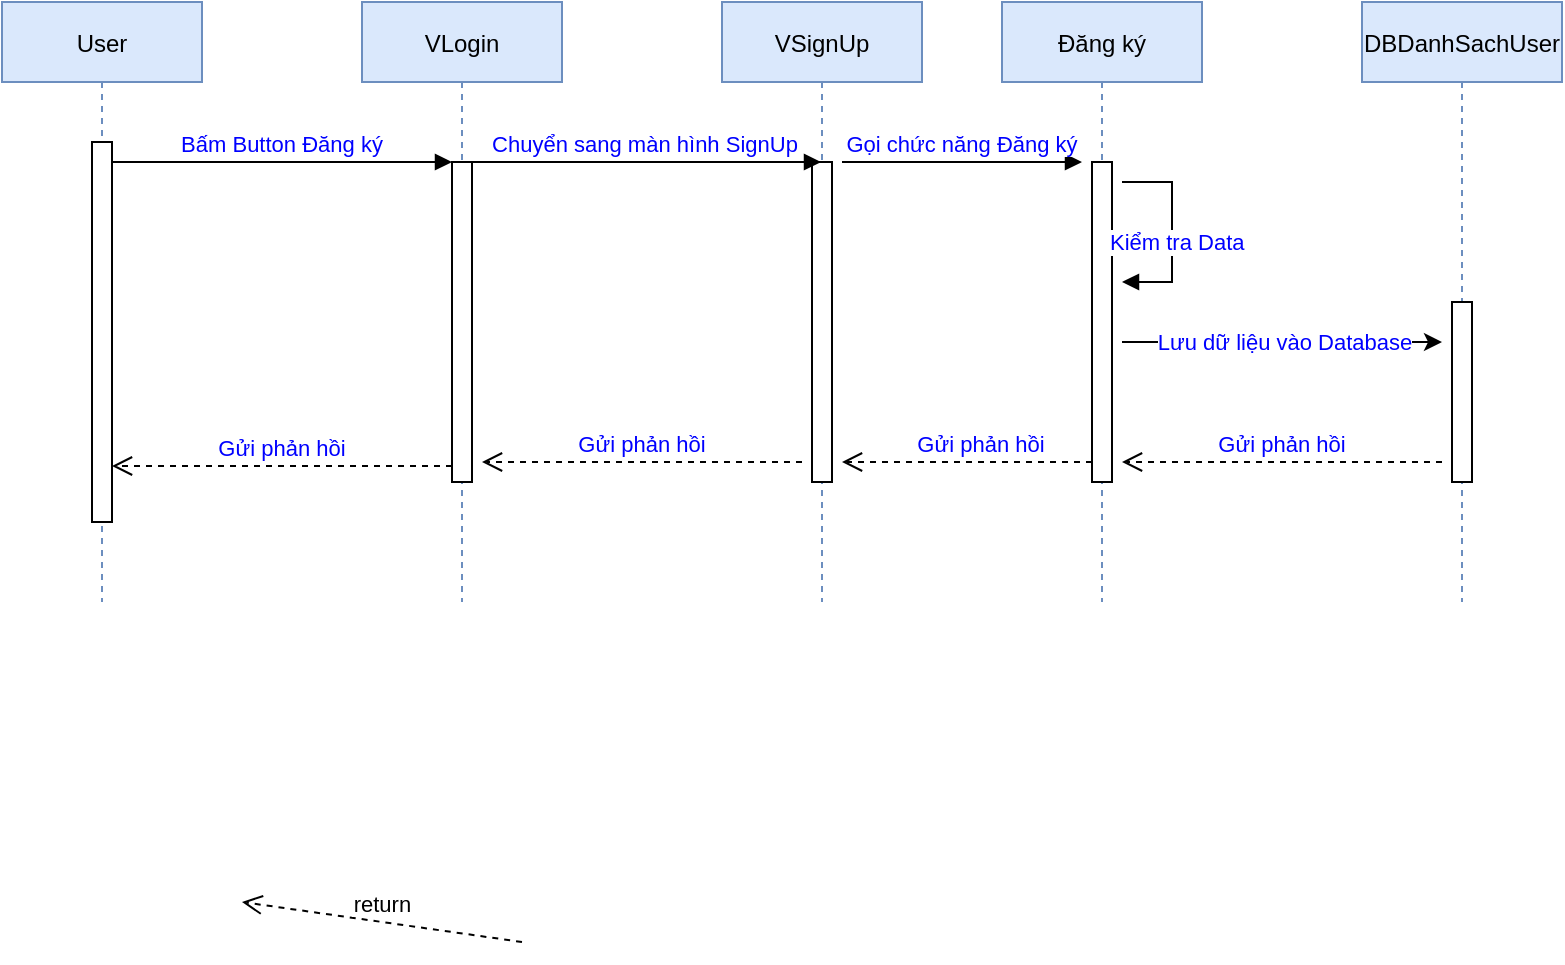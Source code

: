 <mxfile version="14.0.0" type="github">
  <diagram id="kgpKYQtTHZ0yAKxKKP6v" name="Page-1">
    <mxGraphModel dx="1209" dy="637" grid="0" gridSize="10" guides="1" tooltips="1" connect="1" arrows="1" fold="1" page="1" pageScale="1" pageWidth="850" pageHeight="1100" math="0" shadow="0">
      <root>
        <mxCell id="0" />
        <mxCell id="1" parent="0" />
        <mxCell id="3nuBFxr9cyL0pnOWT2aG-1" value="User" style="shape=umlLifeline;perimeter=lifelinePerimeter;container=1;collapsible=0;recursiveResize=0;rounded=0;shadow=0;strokeWidth=1;fillColor=#dae8fc;strokeColor=#6c8ebf;" parent="1" vertex="1">
          <mxGeometry x="40" y="80" width="100" height="300" as="geometry" />
        </mxCell>
        <mxCell id="3nuBFxr9cyL0pnOWT2aG-2" value="" style="points=[];perimeter=orthogonalPerimeter;rounded=0;shadow=0;strokeWidth=1;fontColor=#0000FF;" parent="3nuBFxr9cyL0pnOWT2aG-1" vertex="1">
          <mxGeometry x="45" y="70" width="10" height="190" as="geometry" />
        </mxCell>
        <mxCell id="3nuBFxr9cyL0pnOWT2aG-5" value="VLogin" style="shape=umlLifeline;perimeter=lifelinePerimeter;container=1;collapsible=0;recursiveResize=0;rounded=0;shadow=0;strokeWidth=1;fillColor=#dae8fc;strokeColor=#6c8ebf;" parent="1" vertex="1">
          <mxGeometry x="220" y="80" width="100" height="300" as="geometry" />
        </mxCell>
        <mxCell id="3nuBFxr9cyL0pnOWT2aG-6" value="" style="points=[];perimeter=orthogonalPerimeter;rounded=0;shadow=0;strokeWidth=1;fontColor=#0000FF;" parent="3nuBFxr9cyL0pnOWT2aG-5" vertex="1">
          <mxGeometry x="45" y="80" width="10" height="160" as="geometry" />
        </mxCell>
        <mxCell id="3nuBFxr9cyL0pnOWT2aG-7" value="Gửi phản hồi" style="verticalAlign=bottom;endArrow=open;dashed=1;endSize=8;exitX=0;exitY=0.95;shadow=0;strokeWidth=1;fontColor=#0000FF;" parent="1" source="3nuBFxr9cyL0pnOWT2aG-6" target="3nuBFxr9cyL0pnOWT2aG-2" edge="1">
          <mxGeometry relative="1" as="geometry">
            <mxPoint x="195" y="236" as="targetPoint" />
          </mxGeometry>
        </mxCell>
        <mxCell id="3nuBFxr9cyL0pnOWT2aG-8" value="Bấm Button Đăng ký" style="verticalAlign=bottom;endArrow=block;entryX=0;entryY=0;shadow=0;strokeWidth=1;fontColor=#0000FF;" parent="1" source="3nuBFxr9cyL0pnOWT2aG-2" target="3nuBFxr9cyL0pnOWT2aG-6" edge="1">
          <mxGeometry relative="1" as="geometry">
            <mxPoint x="195" y="160" as="sourcePoint" />
          </mxGeometry>
        </mxCell>
        <mxCell id="3nuBFxr9cyL0pnOWT2aG-10" value="return" style="verticalAlign=bottom;endArrow=open;dashed=1;endSize=8;shadow=0;strokeWidth=1;" parent="1" edge="1">
          <mxGeometry relative="1" as="geometry">
            <mxPoint x="160" y="530" as="targetPoint" />
            <mxPoint x="300" y="550" as="sourcePoint" />
            <Array as="points" />
          </mxGeometry>
        </mxCell>
        <mxCell id="_Tv3PjcK1uFJokNOjP6y-1" value="VSignUp" style="shape=umlLifeline;perimeter=lifelinePerimeter;container=1;collapsible=0;recursiveResize=0;rounded=0;shadow=0;strokeWidth=1;fillColor=#dae8fc;strokeColor=#6c8ebf;" vertex="1" parent="1">
          <mxGeometry x="400" y="80" width="100" height="300" as="geometry" />
        </mxCell>
        <mxCell id="_Tv3PjcK1uFJokNOjP6y-2" value="" style="points=[];perimeter=orthogonalPerimeter;rounded=0;shadow=0;strokeWidth=1;fontColor=#0000FF;" vertex="1" parent="_Tv3PjcK1uFJokNOjP6y-1">
          <mxGeometry x="45" y="80" width="10" height="160" as="geometry" />
        </mxCell>
        <mxCell id="_Tv3PjcK1uFJokNOjP6y-3" value="DBDanhSachUser" style="shape=umlLifeline;perimeter=lifelinePerimeter;container=1;collapsible=0;recursiveResize=0;rounded=0;shadow=0;strokeWidth=1;fillColor=#dae8fc;strokeColor=#6c8ebf;" vertex="1" parent="1">
          <mxGeometry x="720" y="80" width="100" height="300" as="geometry" />
        </mxCell>
        <mxCell id="_Tv3PjcK1uFJokNOjP6y-4" value="" style="points=[];perimeter=orthogonalPerimeter;rounded=0;shadow=0;strokeWidth=1;fontColor=#0000FF;" vertex="1" parent="_Tv3PjcK1uFJokNOjP6y-3">
          <mxGeometry x="45" y="150" width="10" height="90" as="geometry" />
        </mxCell>
        <mxCell id="_Tv3PjcK1uFJokNOjP6y-5" value="Chuyển sang màn hình SignUp" style="verticalAlign=bottom;endArrow=block;shadow=0;strokeWidth=1;fontColor=#0000FF;" edge="1" parent="1" target="_Tv3PjcK1uFJokNOjP6y-1">
          <mxGeometry relative="1" as="geometry">
            <mxPoint x="273" y="160" as="sourcePoint" />
            <mxPoint x="275" y="170.0" as="targetPoint" />
            <Array as="points">
              <mxPoint x="310" y="160" />
              <mxPoint x="330" y="160" />
            </Array>
          </mxGeometry>
        </mxCell>
        <mxCell id="_Tv3PjcK1uFJokNOjP6y-6" value="Đăng ký" style="shape=umlLifeline;perimeter=lifelinePerimeter;container=1;collapsible=0;recursiveResize=0;rounded=0;shadow=0;strokeWidth=1;fillColor=#dae8fc;strokeColor=#6c8ebf;" vertex="1" parent="1">
          <mxGeometry x="540" y="80" width="100" height="300" as="geometry" />
        </mxCell>
        <mxCell id="_Tv3PjcK1uFJokNOjP6y-7" value="" style="points=[];perimeter=orthogonalPerimeter;rounded=0;shadow=0;strokeWidth=1;fontColor=#0000FF;" vertex="1" parent="_Tv3PjcK1uFJokNOjP6y-6">
          <mxGeometry x="45" y="80" width="10" height="160" as="geometry" />
        </mxCell>
        <mxCell id="_Tv3PjcK1uFJokNOjP6y-8" value="Gọi chức năng Đăng ký" style="verticalAlign=bottom;endArrow=block;shadow=0;strokeWidth=1;fontColor=#0000FF;" edge="1" parent="1">
          <mxGeometry relative="1" as="geometry">
            <mxPoint x="460" y="160" as="sourcePoint" />
            <mxPoint x="580" y="160" as="targetPoint" />
            <Array as="points" />
          </mxGeometry>
        </mxCell>
        <mxCell id="_Tv3PjcK1uFJokNOjP6y-17" value="Kiểm tra Data" style="edgeStyle=orthogonalEdgeStyle;html=1;align=left;spacingLeft=2;endArrow=block;rounded=0;fontColor=#0000FF;" edge="1" parent="1">
          <mxGeometry x="1" y="-22" relative="1" as="geometry">
            <mxPoint x="600" y="170" as="sourcePoint" />
            <Array as="points">
              <mxPoint x="625" y="170" />
              <mxPoint x="625" y="220" />
            </Array>
            <mxPoint x="600" y="220" as="targetPoint" />
            <mxPoint x="-10" y="2" as="offset" />
          </mxGeometry>
        </mxCell>
        <mxCell id="_Tv3PjcK1uFJokNOjP6y-22" value="" style="endArrow=classic;html=1;fontColor=#0000FF;" edge="1" parent="1">
          <mxGeometry width="50" height="50" relative="1" as="geometry">
            <mxPoint x="600" y="250" as="sourcePoint" />
            <mxPoint x="760" y="250" as="targetPoint" />
            <Array as="points">
              <mxPoint x="700" y="250" />
            </Array>
          </mxGeometry>
        </mxCell>
        <mxCell id="_Tv3PjcK1uFJokNOjP6y-23" value="Lưu dữ liệu vào Database" style="edgeLabel;html=1;align=center;verticalAlign=middle;resizable=0;points=[];fontColor=#0000FF;" vertex="1" connectable="0" parent="_Tv3PjcK1uFJokNOjP6y-22">
          <mxGeometry x="-0.111" relative="1" as="geometry">
            <mxPoint x="10" as="offset" />
          </mxGeometry>
        </mxCell>
        <mxCell id="_Tv3PjcK1uFJokNOjP6y-24" value="Gửi phản hồi" style="verticalAlign=bottom;endArrow=open;dashed=1;endSize=8;exitX=0;exitY=0.95;shadow=0;strokeWidth=1;fontColor=#0000FF;" edge="1" parent="1">
          <mxGeometry relative="1" as="geometry">
            <mxPoint x="280" y="310" as="targetPoint" />
            <mxPoint x="440" y="310.0" as="sourcePoint" />
          </mxGeometry>
        </mxCell>
        <mxCell id="_Tv3PjcK1uFJokNOjP6y-25" value="Gửi phản hồi" style="verticalAlign=bottom;endArrow=open;dashed=1;endSize=8;shadow=0;strokeWidth=1;fontColor=#0000FF;" edge="1" parent="1">
          <mxGeometry x="-0.111" relative="1" as="geometry">
            <mxPoint x="460" y="310" as="targetPoint" />
            <mxPoint x="585" y="310" as="sourcePoint" />
            <mxPoint as="offset" />
          </mxGeometry>
        </mxCell>
        <mxCell id="_Tv3PjcK1uFJokNOjP6y-26" value="Gửi phản hồi" style="verticalAlign=bottom;endArrow=open;dashed=1;endSize=8;shadow=0;strokeWidth=1;fontColor=#0000FF;" edge="1" parent="1">
          <mxGeometry relative="1" as="geometry">
            <mxPoint x="600" y="310" as="targetPoint" />
            <mxPoint x="760" y="310" as="sourcePoint" />
            <Array as="points">
              <mxPoint x="730" y="310" />
              <mxPoint x="690" y="310" />
            </Array>
          </mxGeometry>
        </mxCell>
      </root>
    </mxGraphModel>
  </diagram>
</mxfile>
